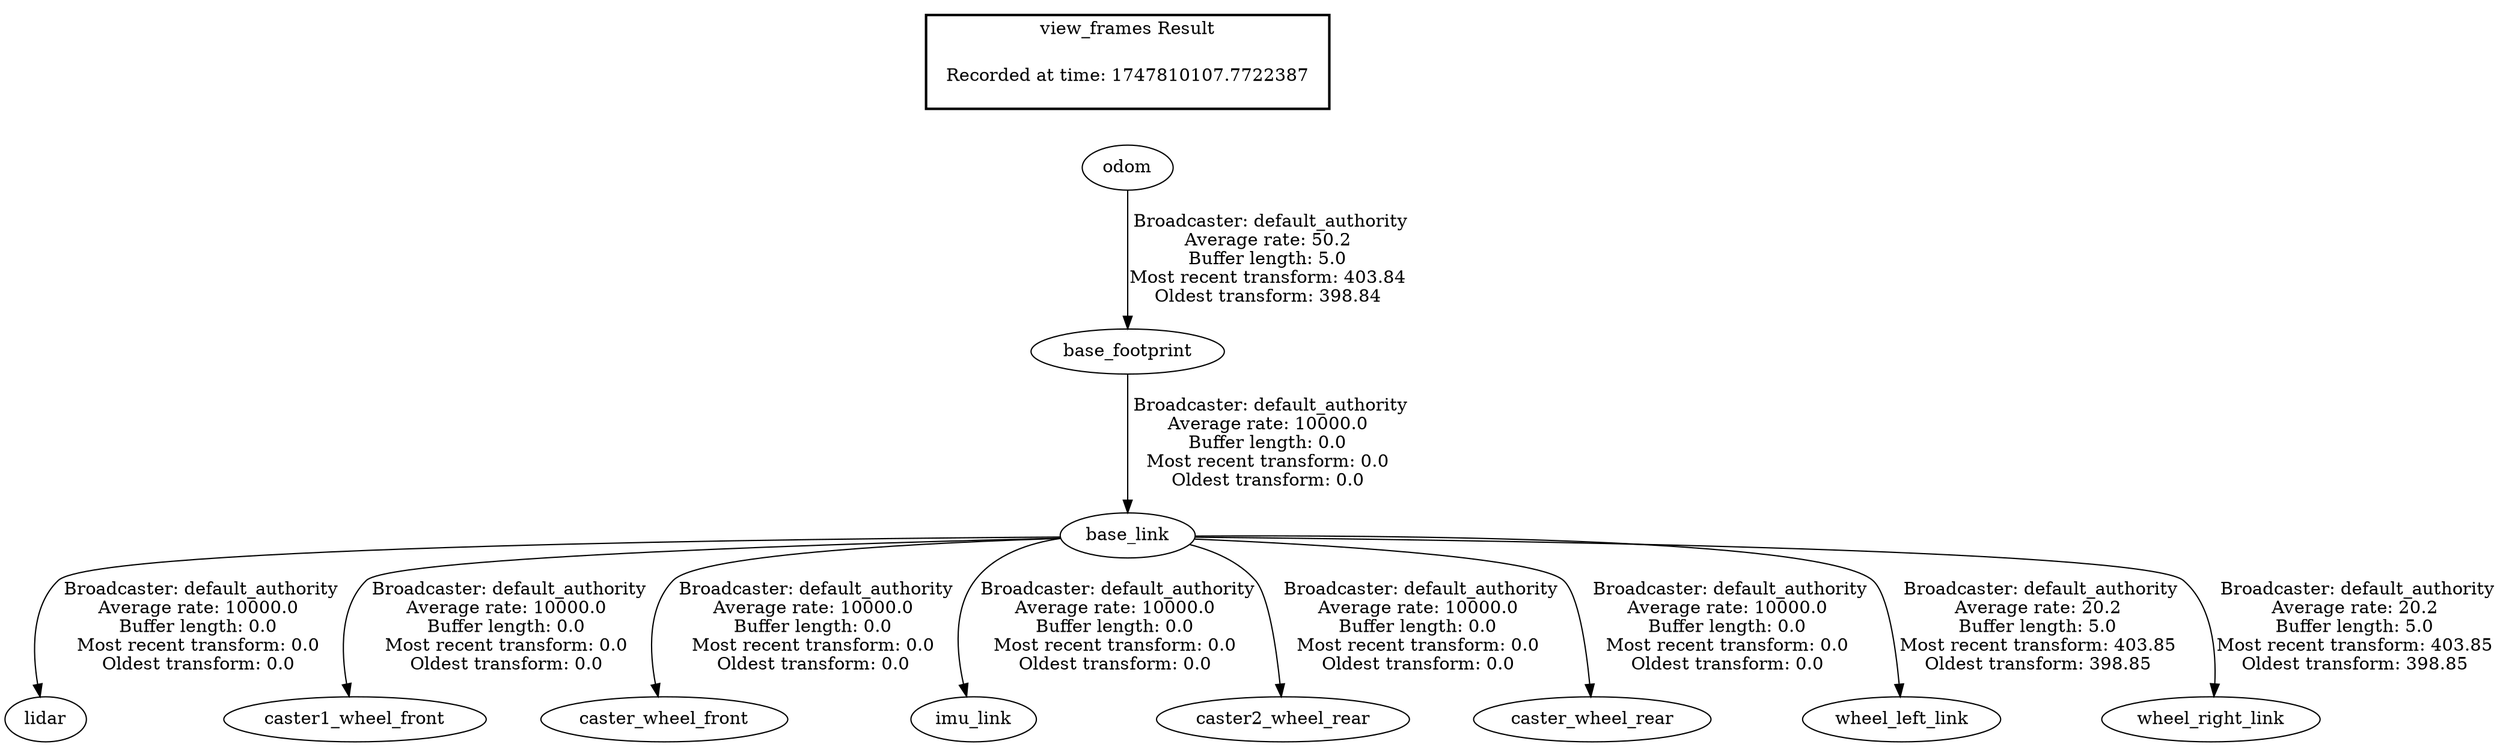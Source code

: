 digraph G {
"odom" -> "base_footprint"[label=" Broadcaster: default_authority\nAverage rate: 50.2\nBuffer length: 5.0\nMost recent transform: 403.84\nOldest transform: 398.84\n"];
"base_footprint" -> "base_link"[label=" Broadcaster: default_authority\nAverage rate: 10000.0\nBuffer length: 0.0\nMost recent transform: 0.0\nOldest transform: 0.0\n"];
"base_link" -> "lidar"[label=" Broadcaster: default_authority\nAverage rate: 10000.0\nBuffer length: 0.0\nMost recent transform: 0.0\nOldest transform: 0.0\n"];
"base_link" -> "caster1_wheel_front"[label=" Broadcaster: default_authority\nAverage rate: 10000.0\nBuffer length: 0.0\nMost recent transform: 0.0\nOldest transform: 0.0\n"];
"base_link" -> "caster_wheel_front"[label=" Broadcaster: default_authority\nAverage rate: 10000.0\nBuffer length: 0.0\nMost recent transform: 0.0\nOldest transform: 0.0\n"];
"base_link" -> "imu_link"[label=" Broadcaster: default_authority\nAverage rate: 10000.0\nBuffer length: 0.0\nMost recent transform: 0.0\nOldest transform: 0.0\n"];
"base_link" -> "caster2_wheel_rear"[label=" Broadcaster: default_authority\nAverage rate: 10000.0\nBuffer length: 0.0\nMost recent transform: 0.0\nOldest transform: 0.0\n"];
"base_link" -> "caster_wheel_rear"[label=" Broadcaster: default_authority\nAverage rate: 10000.0\nBuffer length: 0.0\nMost recent transform: 0.0\nOldest transform: 0.0\n"];
"base_link" -> "wheel_left_link"[label=" Broadcaster: default_authority\nAverage rate: 20.2\nBuffer length: 5.0\nMost recent transform: 403.85\nOldest transform: 398.85\n"];
"base_link" -> "wheel_right_link"[label=" Broadcaster: default_authority\nAverage rate: 20.2\nBuffer length: 5.0\nMost recent transform: 403.85\nOldest transform: 398.85\n"];
edge [style=invis];
 subgraph cluster_legend { style=bold; color=black; label ="view_frames Result";
"Recorded at time: 1747810107.7722387"[ shape=plaintext ] ;
}->"odom";
}